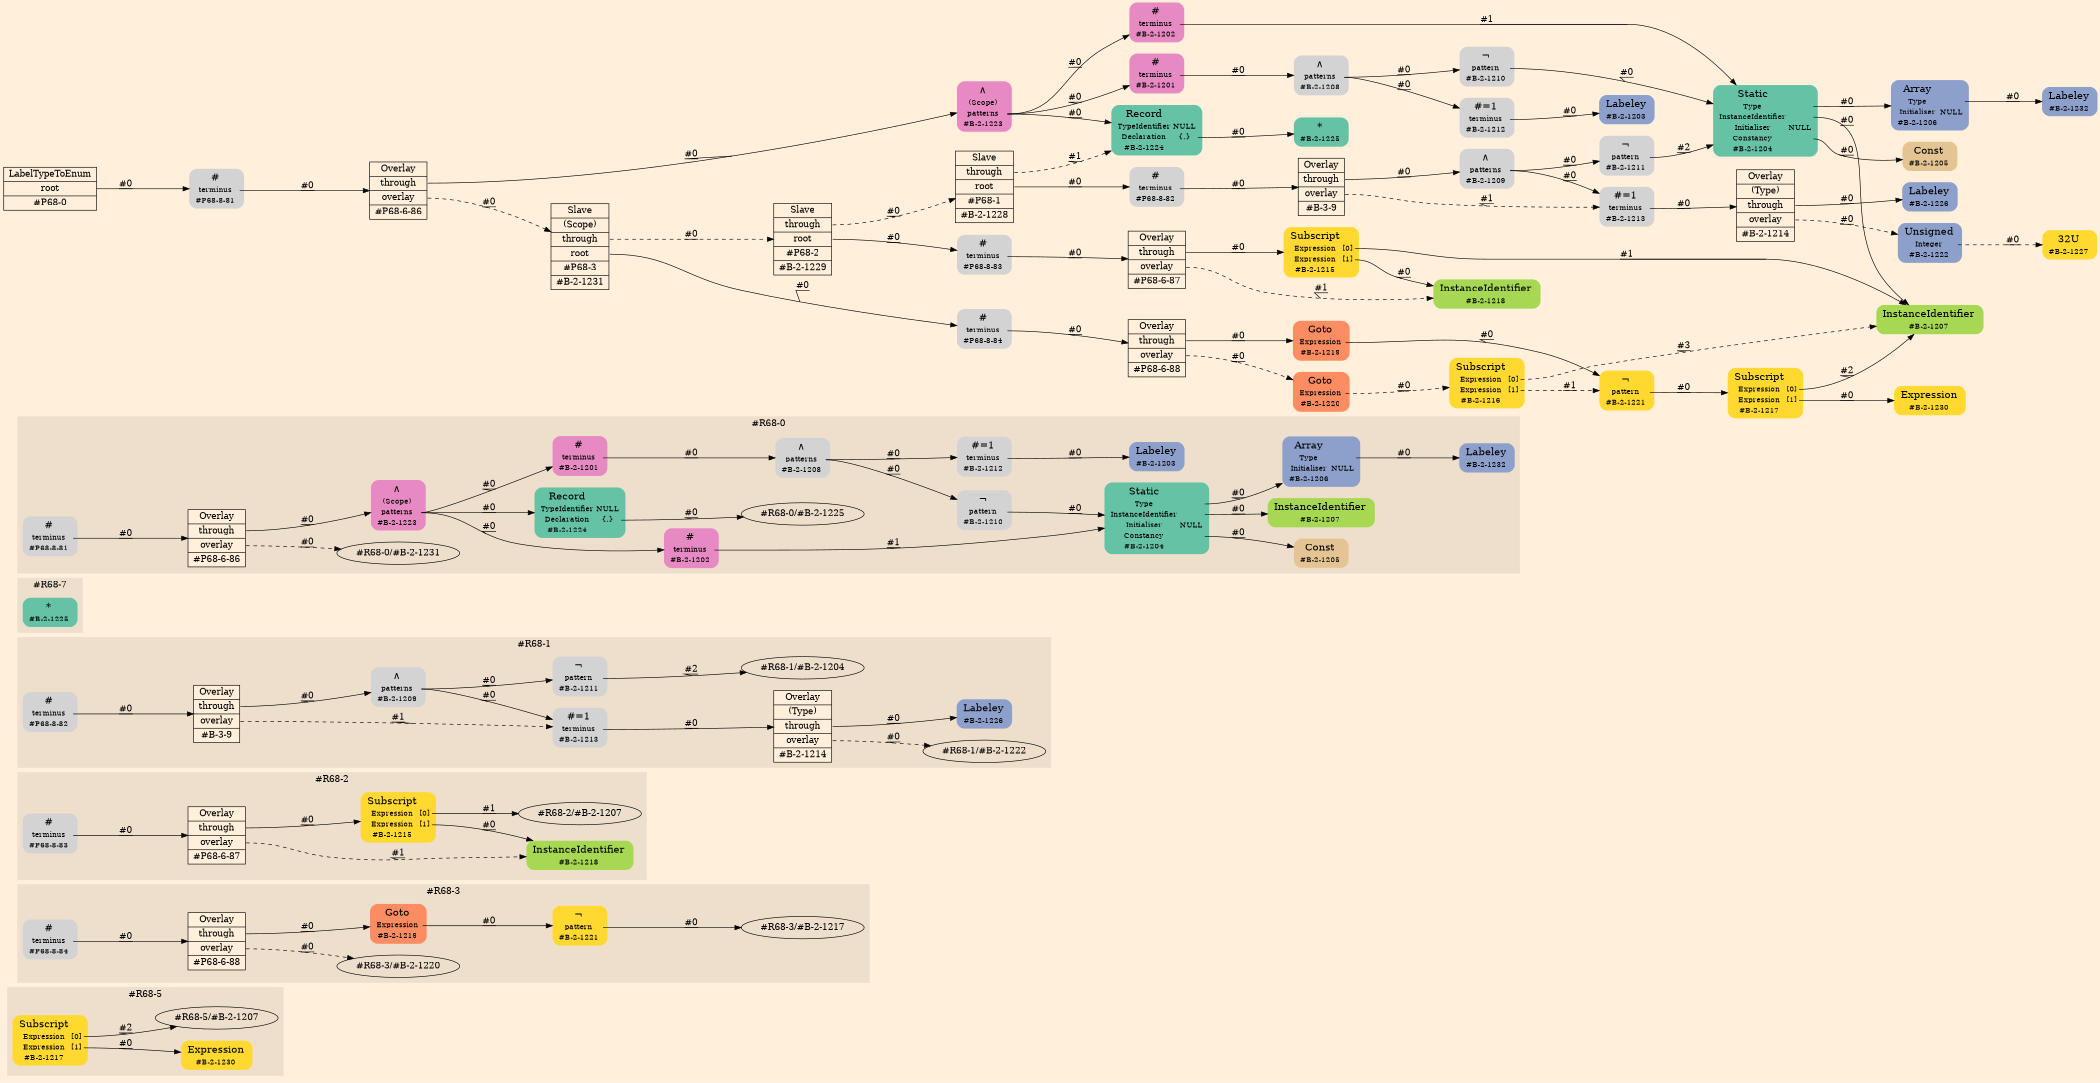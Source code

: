 digraph Inferno {
graph [
rankdir = "LR"
ranksep = 1.0
size = "14,20"
bgcolor = antiquewhite1
];
node [
];
subgraph "cluster#R68-5" {
label = "#R68-5"
style = "filled"
color = antiquewhite2
"#R68-5/#B-2-1230" [
shape = "plaintext"
fillcolor = "/set28/6"
label = <<TABLE BORDER="0" CELLBORDER="0" CELLSPACING="0">
 <TR>
  <TD><FONT POINT-SIZE="16.0">Expression</FONT></TD>
  <TD></TD>
 </TR>
 <TR>
  <TD>#B-2-1230</TD>
  <TD PORT="port0"></TD>
 </TR>
</TABLE>>
style = "rounded,filled"
fontsize = "12"
];
"#R68-5/#B-2-1217" [
shape = "plaintext"
fillcolor = "/set28/6"
label = <<TABLE BORDER="0" CELLBORDER="0" CELLSPACING="0">
 <TR>
  <TD><FONT POINT-SIZE="16.0">Subscript</FONT></TD>
  <TD></TD>
 </TR>
 <TR>
  <TD>Expression</TD>
  <TD PORT="port0">[0]</TD>
 </TR>
 <TR>
  <TD>Expression</TD>
  <TD PORT="port1">[1]</TD>
 </TR>
 <TR>
  <TD>#B-2-1217</TD>
  <TD PORT="port2"></TD>
 </TR>
</TABLE>>
style = "rounded,filled"
fontsize = "12"
];
"#R68-5/#B-2-1217":port0 -> "#R68-5/#B-2-1207" [style="solid"
label = "#2"
decorate = true
];
"#R68-5/#B-2-1217":port1 -> "#R68-5/#B-2-1230" [style="solid"
label = "#0"
decorate = true
];
}
subgraph "cluster#R68-3" {
label = "#R68-3"
style = "filled"
color = antiquewhite2
"#R68-3/#B-2-1221" [
shape = "plaintext"
fillcolor = "/set28/6"
label = <<TABLE BORDER="0" CELLBORDER="0" CELLSPACING="0">
 <TR>
  <TD><FONT POINT-SIZE="16.0">¬</FONT></TD>
  <TD></TD>
 </TR>
 <TR>
  <TD>pattern</TD>
  <TD PORT="port0"></TD>
 </TR>
 <TR>
  <TD>#B-2-1221</TD>
  <TD PORT="port1"></TD>
 </TR>
</TABLE>>
style = "rounded,filled"
fontsize = "12"
];
"#R68-3/#B-2-1219" [
shape = "plaintext"
fillcolor = "/set28/2"
label = <<TABLE BORDER="0" CELLBORDER="0" CELLSPACING="0">
 <TR>
  <TD><FONT POINT-SIZE="16.0">Goto</FONT></TD>
  <TD></TD>
 </TR>
 <TR>
  <TD>Expression</TD>
  <TD PORT="port0"></TD>
 </TR>
 <TR>
  <TD>#B-2-1219</TD>
  <TD PORT="port1"></TD>
 </TR>
</TABLE>>
style = "rounded,filled"
fontsize = "12"
];
"#R68-3/#P68-8-84" [
shape = "plaintext"
label = <<TABLE BORDER="0" CELLBORDER="0" CELLSPACING="0">
 <TR>
  <TD><FONT POINT-SIZE="16.0">#</FONT></TD>
  <TD></TD>
 </TR>
 <TR>
  <TD>terminus</TD>
  <TD PORT="port0"></TD>
 </TR>
 <TR>
  <TD>#P68-8-84</TD>
  <TD PORT="port1"></TD>
 </TR>
</TABLE>>
style = "rounded,filled"
fontsize = "12"
];
"#R68-3/#P68-6-88" [
shape = "record"
label = "<fixed> Overlay | <port0> through | <port1> overlay | <port2> #P68-6-88"
style = "filled"
fontsize = "14"
fillcolor = antiquewhite1
];
"#R68-3/#B-2-1221":port0 -> "#R68-3/#B-2-1217" [style="solid"
label = "#0"
decorate = true
];
"#R68-3/#B-2-1219":port0 -> "#R68-3/#B-2-1221" [style="solid"
label = "#0"
decorate = true
];
"#R68-3/#P68-8-84":port0 -> "#R68-3/#P68-6-88" [style="solid"
label = "#0"
decorate = true
];
"#R68-3/#P68-6-88":port0 -> "#R68-3/#B-2-1219" [style="solid"
label = "#0"
decorate = true
];
"#R68-3/#P68-6-88":port1 -> "#R68-3/#B-2-1220" [style="dashed"
label = "#0"
decorate = true
];
}
subgraph "cluster#R68-2" {
label = "#R68-2"
style = "filled"
color = antiquewhite2
"#R68-2/#B-2-1218" [
shape = "plaintext"
fillcolor = "/set28/5"
label = <<TABLE BORDER="0" CELLBORDER="0" CELLSPACING="0">
 <TR>
  <TD><FONT POINT-SIZE="16.0">InstanceIdentifier</FONT></TD>
  <TD></TD>
 </TR>
 <TR>
  <TD>#B-2-1218</TD>
  <TD PORT="port0"></TD>
 </TR>
</TABLE>>
style = "rounded,filled"
fontsize = "12"
];
"#R68-2/#P68-8-83" [
shape = "plaintext"
label = <<TABLE BORDER="0" CELLBORDER="0" CELLSPACING="0">
 <TR>
  <TD><FONT POINT-SIZE="16.0">#</FONT></TD>
  <TD></TD>
 </TR>
 <TR>
  <TD>terminus</TD>
  <TD PORT="port0"></TD>
 </TR>
 <TR>
  <TD>#P68-8-83</TD>
  <TD PORT="port1"></TD>
 </TR>
</TABLE>>
style = "rounded,filled"
fontsize = "12"
];
"#R68-2/#B-2-1215" [
shape = "plaintext"
fillcolor = "/set28/6"
label = <<TABLE BORDER="0" CELLBORDER="0" CELLSPACING="0">
 <TR>
  <TD><FONT POINT-SIZE="16.0">Subscript</FONT></TD>
  <TD></TD>
 </TR>
 <TR>
  <TD>Expression</TD>
  <TD PORT="port0">[0]</TD>
 </TR>
 <TR>
  <TD>Expression</TD>
  <TD PORT="port1">[1]</TD>
 </TR>
 <TR>
  <TD>#B-2-1215</TD>
  <TD PORT="port2"></TD>
 </TR>
</TABLE>>
style = "rounded,filled"
fontsize = "12"
];
"#R68-2/#P68-6-87" [
shape = "record"
label = "<fixed> Overlay | <port0> through | <port1> overlay | <port2> #P68-6-87"
style = "filled"
fontsize = "14"
fillcolor = antiquewhite1
];
"#R68-2/#P68-8-83":port0 -> "#R68-2/#P68-6-87" [style="solid"
label = "#0"
decorate = true
];
"#R68-2/#B-2-1215":port0 -> "#R68-2/#B-2-1207" [style="solid"
label = "#1"
decorate = true
];
"#R68-2/#B-2-1215":port1 -> "#R68-2/#B-2-1218" [style="solid"
label = "#0"
decorate = true
];
"#R68-2/#P68-6-87":port0 -> "#R68-2/#B-2-1215" [style="solid"
label = "#0"
decorate = true
];
"#R68-2/#P68-6-87":port1 -> "#R68-2/#B-2-1218" [style="dashed"
label = "#1"
decorate = true
];
}
subgraph "cluster#R68-4" {
label = "#R68-4"
style = "filled"
color = antiquewhite2
}
subgraph "cluster#R68-1" {
label = "#R68-1"
style = "filled"
color = antiquewhite2
"#R68-1/#B-2-1211" [
shape = "plaintext"
label = <<TABLE BORDER="0" CELLBORDER="0" CELLSPACING="0">
 <TR>
  <TD><FONT POINT-SIZE="16.0">¬</FONT></TD>
  <TD></TD>
 </TR>
 <TR>
  <TD>pattern</TD>
  <TD PORT="port0"></TD>
 </TR>
 <TR>
  <TD>#B-2-1211</TD>
  <TD PORT="port1"></TD>
 </TR>
</TABLE>>
style = "rounded,filled"
fontsize = "12"
];
"#R68-1/#B-3-9" [
shape = "record"
label = "<fixed> Overlay | <port0> through | <port1> overlay | <port2> #B-3-9"
style = "filled"
fontsize = "14"
fillcolor = antiquewhite1
];
"#R68-1/#B-2-1213" [
shape = "plaintext"
label = <<TABLE BORDER="0" CELLBORDER="0" CELLSPACING="0">
 <TR>
  <TD><FONT POINT-SIZE="16.0">#=1</FONT></TD>
  <TD></TD>
 </TR>
 <TR>
  <TD>terminus</TD>
  <TD PORT="port0"></TD>
 </TR>
 <TR>
  <TD>#B-2-1213</TD>
  <TD PORT="port1"></TD>
 </TR>
</TABLE>>
style = "rounded,filled"
fontsize = "12"
];
"#R68-1/#B-2-1214" [
shape = "record"
fillcolor = "/set28/3"
label = "<fixed> Overlay | <port0> (Type) | <port1> through | <port2> overlay | <port3> #B-2-1214"
style = "filled"
fontsize = "14"
fillcolor = antiquewhite1
];
"#R68-1/#B-2-1226" [
shape = "plaintext"
fillcolor = "/set28/3"
label = <<TABLE BORDER="0" CELLBORDER="0" CELLSPACING="0">
 <TR>
  <TD><FONT POINT-SIZE="16.0">Labeley</FONT></TD>
  <TD></TD>
 </TR>
 <TR>
  <TD>#B-2-1226</TD>
  <TD PORT="port0"></TD>
 </TR>
</TABLE>>
style = "rounded,filled"
fontsize = "12"
];
"#R68-1/#P68-8-82" [
shape = "plaintext"
label = <<TABLE BORDER="0" CELLBORDER="0" CELLSPACING="0">
 <TR>
  <TD><FONT POINT-SIZE="16.0">#</FONT></TD>
  <TD></TD>
 </TR>
 <TR>
  <TD>terminus</TD>
  <TD PORT="port0"></TD>
 </TR>
 <TR>
  <TD>#P68-8-82</TD>
  <TD PORT="port1"></TD>
 </TR>
</TABLE>>
style = "rounded,filled"
fontsize = "12"
];
"#R68-1/#B-2-1209" [
shape = "plaintext"
label = <<TABLE BORDER="0" CELLBORDER="0" CELLSPACING="0">
 <TR>
  <TD><FONT POINT-SIZE="16.0">∧</FONT></TD>
  <TD></TD>
 </TR>
 <TR>
  <TD>patterns</TD>
  <TD PORT="port0"></TD>
 </TR>
 <TR>
  <TD>#B-2-1209</TD>
  <TD PORT="port1"></TD>
 </TR>
</TABLE>>
style = "rounded,filled"
fontsize = "12"
];
"#R68-1/#B-2-1211":port0 -> "#R68-1/#B-2-1204" [style="solid"
label = "#2"
decorate = true
];
"#R68-1/#B-3-9":port0 -> "#R68-1/#B-2-1209" [style="solid"
label = "#0"
decorate = true
];
"#R68-1/#B-3-9":port1 -> "#R68-1/#B-2-1213" [style="dashed"
label = "#1"
decorate = true
];
"#R68-1/#B-2-1213":port0 -> "#R68-1/#B-2-1214" [style="solid"
label = "#0"
decorate = true
];
"#R68-1/#B-2-1214":port1 -> "#R68-1/#B-2-1226" [style="solid"
label = "#0"
decorate = true
];
"#R68-1/#B-2-1214":port2 -> "#R68-1/#B-2-1222" [style="dashed"
label = "#0"
decorate = true
];
"#R68-1/#P68-8-82":port0 -> "#R68-1/#B-3-9" [style="solid"
label = "#0"
decorate = true
];
"#R68-1/#B-2-1209":port0 -> "#R68-1/#B-2-1213" [style="solid"
label = "#0"
decorate = true
];
"#R68-1/#B-2-1209":port0 -> "#R68-1/#B-2-1211" [style="solid"
label = "#0"
decorate = true
];
}
subgraph "cluster#R68-6" {
label = "#R68-6"
style = "filled"
color = antiquewhite2
}
subgraph "cluster#R68-7" {
label = "#R68-7"
style = "filled"
color = antiquewhite2
"#R68-7/#B-2-1225" [
shape = "plaintext"
fillcolor = "/set28/1"
label = <<TABLE BORDER="0" CELLBORDER="0" CELLSPACING="0">
 <TR>
  <TD><FONT POINT-SIZE="16.0">*</FONT></TD>
  <TD></TD>
 </TR>
 <TR>
  <TD>#B-2-1225</TD>
  <TD PORT="port0"></TD>
 </TR>
</TABLE>>
style = "rounded,filled"
fontsize = "12"
];
}
subgraph "cluster#R68-0" {
label = "#R68-0"
style = "filled"
color = antiquewhite2
"#R68-0/#B-2-1205" [
shape = "plaintext"
fillcolor = "/set28/7"
label = <<TABLE BORDER="0" CELLBORDER="0" CELLSPACING="0">
 <TR>
  <TD><FONT POINT-SIZE="16.0">Const</FONT></TD>
  <TD></TD>
 </TR>
 <TR>
  <TD>#B-2-1205</TD>
  <TD PORT="port0"></TD>
 </TR>
</TABLE>>
style = "rounded,filled"
fontsize = "12"
];
"#R68-0/#B-2-1232" [
shape = "plaintext"
fillcolor = "/set28/3"
label = <<TABLE BORDER="0" CELLBORDER="0" CELLSPACING="0">
 <TR>
  <TD><FONT POINT-SIZE="16.0">Labeley</FONT></TD>
  <TD></TD>
 </TR>
 <TR>
  <TD>#B-2-1232</TD>
  <TD PORT="port0"></TD>
 </TR>
</TABLE>>
style = "rounded,filled"
fontsize = "12"
];
"#R68-0/#B-2-1206" [
shape = "plaintext"
fillcolor = "/set28/3"
label = <<TABLE BORDER="0" CELLBORDER="0" CELLSPACING="0">
 <TR>
  <TD><FONT POINT-SIZE="16.0">Array</FONT></TD>
  <TD></TD>
 </TR>
 <TR>
  <TD>Type</TD>
  <TD PORT="port0"></TD>
 </TR>
 <TR>
  <TD>Initialiser</TD>
  <TD PORT="port1">NULL</TD>
 </TR>
 <TR>
  <TD>#B-2-1206</TD>
  <TD PORT="port2"></TD>
 </TR>
</TABLE>>
style = "rounded,filled"
fontsize = "12"
];
"#R68-0/#B-2-1207" [
shape = "plaintext"
fillcolor = "/set28/5"
label = <<TABLE BORDER="0" CELLBORDER="0" CELLSPACING="0">
 <TR>
  <TD><FONT POINT-SIZE="16.0">InstanceIdentifier</FONT></TD>
  <TD></TD>
 </TR>
 <TR>
  <TD>#B-2-1207</TD>
  <TD PORT="port0"></TD>
 </TR>
</TABLE>>
style = "rounded,filled"
fontsize = "12"
];
"#R68-0/#B-2-1210" [
shape = "plaintext"
label = <<TABLE BORDER="0" CELLBORDER="0" CELLSPACING="0">
 <TR>
  <TD><FONT POINT-SIZE="16.0">¬</FONT></TD>
  <TD></TD>
 </TR>
 <TR>
  <TD>pattern</TD>
  <TD PORT="port0"></TD>
 </TR>
 <TR>
  <TD>#B-2-1210</TD>
  <TD PORT="port1"></TD>
 </TR>
</TABLE>>
style = "rounded,filled"
fontsize = "12"
];
"#R68-0/#B-2-1212" [
shape = "plaintext"
label = <<TABLE BORDER="0" CELLBORDER="0" CELLSPACING="0">
 <TR>
  <TD><FONT POINT-SIZE="16.0">#=1</FONT></TD>
  <TD></TD>
 </TR>
 <TR>
  <TD>terminus</TD>
  <TD PORT="port0"></TD>
 </TR>
 <TR>
  <TD>#B-2-1212</TD>
  <TD PORT="port1"></TD>
 </TR>
</TABLE>>
style = "rounded,filled"
fontsize = "12"
];
"#R68-0/#B-2-1202" [
shape = "plaintext"
fillcolor = "/set28/4"
label = <<TABLE BORDER="0" CELLBORDER="0" CELLSPACING="0">
 <TR>
  <TD><FONT POINT-SIZE="16.0">#</FONT></TD>
  <TD></TD>
 </TR>
 <TR>
  <TD>terminus</TD>
  <TD PORT="port0"></TD>
 </TR>
 <TR>
  <TD>#B-2-1202</TD>
  <TD PORT="port1"></TD>
 </TR>
</TABLE>>
style = "rounded,filled"
fontsize = "12"
];
"#R68-0/#P68-6-86" [
shape = "record"
label = "<fixed> Overlay | <port0> through | <port1> overlay | <port2> #P68-6-86"
style = "filled"
fontsize = "14"
fillcolor = antiquewhite1
];
"#R68-0/#B-2-1208" [
shape = "plaintext"
label = <<TABLE BORDER="0" CELLBORDER="0" CELLSPACING="0">
 <TR>
  <TD><FONT POINT-SIZE="16.0">∧</FONT></TD>
  <TD></TD>
 </TR>
 <TR>
  <TD>patterns</TD>
  <TD PORT="port0"></TD>
 </TR>
 <TR>
  <TD>#B-2-1208</TD>
  <TD PORT="port1"></TD>
 </TR>
</TABLE>>
style = "rounded,filled"
fontsize = "12"
];
"#R68-0/#B-2-1204" [
shape = "plaintext"
fillcolor = "/set28/1"
label = <<TABLE BORDER="0" CELLBORDER="0" CELLSPACING="0">
 <TR>
  <TD><FONT POINT-SIZE="16.0">Static</FONT></TD>
  <TD></TD>
 </TR>
 <TR>
  <TD>Type</TD>
  <TD PORT="port0"></TD>
 </TR>
 <TR>
  <TD>InstanceIdentifier</TD>
  <TD PORT="port1"></TD>
 </TR>
 <TR>
  <TD>Initialiser</TD>
  <TD PORT="port2">NULL</TD>
 </TR>
 <TR>
  <TD>Constancy</TD>
  <TD PORT="port3"></TD>
 </TR>
 <TR>
  <TD>#B-2-1204</TD>
  <TD PORT="port4"></TD>
 </TR>
</TABLE>>
style = "rounded,filled"
fontsize = "12"
];
"#R68-0/#P68-8-81" [
shape = "plaintext"
label = <<TABLE BORDER="0" CELLBORDER="0" CELLSPACING="0">
 <TR>
  <TD><FONT POINT-SIZE="16.0">#</FONT></TD>
  <TD></TD>
 </TR>
 <TR>
  <TD>terminus</TD>
  <TD PORT="port0"></TD>
 </TR>
 <TR>
  <TD>#P68-8-81</TD>
  <TD PORT="port1"></TD>
 </TR>
</TABLE>>
style = "rounded,filled"
fontsize = "12"
];
"#R68-0/#B-2-1224" [
shape = "plaintext"
fillcolor = "/set28/1"
label = <<TABLE BORDER="0" CELLBORDER="0" CELLSPACING="0">
 <TR>
  <TD><FONT POINT-SIZE="16.0">Record</FONT></TD>
  <TD></TD>
 </TR>
 <TR>
  <TD>TypeIdentifier</TD>
  <TD PORT="port0">NULL</TD>
 </TR>
 <TR>
  <TD>Declaration</TD>
  <TD PORT="port1">{.}</TD>
 </TR>
 <TR>
  <TD>#B-2-1224</TD>
  <TD PORT="port2"></TD>
 </TR>
</TABLE>>
style = "rounded,filled"
fontsize = "12"
];
"#R68-0/#B-2-1223" [
shape = "plaintext"
fillcolor = "/set28/4"
label = <<TABLE BORDER="0" CELLBORDER="0" CELLSPACING="0">
 <TR>
  <TD><FONT POINT-SIZE="16.0">∧</FONT></TD>
  <TD></TD>
 </TR>
 <TR>
  <TD>(Scope)</TD>
  <TD PORT="port0"></TD>
 </TR>
 <TR>
  <TD>patterns</TD>
  <TD PORT="port1"></TD>
 </TR>
 <TR>
  <TD>#B-2-1223</TD>
  <TD PORT="port2"></TD>
 </TR>
</TABLE>>
style = "rounded,filled"
fontsize = "12"
];
"#R68-0/#B-2-1203" [
shape = "plaintext"
fillcolor = "/set28/3"
label = <<TABLE BORDER="0" CELLBORDER="0" CELLSPACING="0">
 <TR>
  <TD><FONT POINT-SIZE="16.0">Labeley</FONT></TD>
  <TD></TD>
 </TR>
 <TR>
  <TD>#B-2-1203</TD>
  <TD PORT="port0"></TD>
 </TR>
</TABLE>>
style = "rounded,filled"
fontsize = "12"
];
"#R68-0/#B-2-1201" [
shape = "plaintext"
fillcolor = "/set28/4"
label = <<TABLE BORDER="0" CELLBORDER="0" CELLSPACING="0">
 <TR>
  <TD><FONT POINT-SIZE="16.0">#</FONT></TD>
  <TD></TD>
 </TR>
 <TR>
  <TD>terminus</TD>
  <TD PORT="port0"></TD>
 </TR>
 <TR>
  <TD>#B-2-1201</TD>
  <TD PORT="port1"></TD>
 </TR>
</TABLE>>
style = "rounded,filled"
fontsize = "12"
];
"#R68-0/#B-2-1206":port0 -> "#R68-0/#B-2-1232" [style="solid"
label = "#0"
decorate = true
];
"#R68-0/#B-2-1210":port0 -> "#R68-0/#B-2-1204" [style="solid"
label = "#0"
decorate = true
];
"#R68-0/#B-2-1212":port0 -> "#R68-0/#B-2-1203" [style="solid"
label = "#0"
decorate = true
];
"#R68-0/#B-2-1202":port0 -> "#R68-0/#B-2-1204" [style="solid"
label = "#1"
decorate = true
];
"#R68-0/#P68-6-86":port0 -> "#R68-0/#B-2-1223" [style="solid"
label = "#0"
decorate = true
];
"#R68-0/#P68-6-86":port1 -> "#R68-0/#B-2-1231" [style="dashed"
label = "#0"
decorate = true
];
"#R68-0/#B-2-1208":port0 -> "#R68-0/#B-2-1212" [style="solid"
label = "#0"
decorate = true
];
"#R68-0/#B-2-1208":port0 -> "#R68-0/#B-2-1210" [style="solid"
label = "#0"
decorate = true
];
"#R68-0/#B-2-1204":port0 -> "#R68-0/#B-2-1206" [style="solid"
label = "#0"
decorate = true
];
"#R68-0/#B-2-1204":port1 -> "#R68-0/#B-2-1207" [style="solid"
label = "#0"
decorate = true
];
"#R68-0/#B-2-1204":port3 -> "#R68-0/#B-2-1205" [style="solid"
label = "#0"
decorate = true
];
"#R68-0/#P68-8-81":port0 -> "#R68-0/#P68-6-86" [style="solid"
label = "#0"
decorate = true
];
"#R68-0/#B-2-1224":port1 -> "#R68-0/#B-2-1225" [style="solid"
label = "#0"
decorate = true
];
"#R68-0/#B-2-1223":port1 -> "#R68-0/#B-2-1224" [style="solid"
label = "#0"
decorate = true
];
"#R68-0/#B-2-1223":port1 -> "#R68-0/#B-2-1201" [style="solid"
label = "#0"
decorate = true
];
"#R68-0/#B-2-1223":port1 -> "#R68-0/#B-2-1202" [style="solid"
label = "#0"
decorate = true
];
"#R68-0/#B-2-1201":port0 -> "#R68-0/#B-2-1208" [style="solid"
label = "#0"
decorate = true
];
}
"/CR#P68-0" [
shape = "record"
fillcolor = "transparent"
label = "<fixed> LabelTypeToEnum | <port0> root | <port1> #P68-0"
style = "filled"
fontsize = "14"
fillcolor = antiquewhite1
];
"/#P68-8-81" [
shape = "plaintext"
label = <<TABLE BORDER="0" CELLBORDER="0" CELLSPACING="0">
 <TR>
  <TD><FONT POINT-SIZE="16.0">#</FONT></TD>
  <TD></TD>
 </TR>
 <TR>
  <TD>terminus</TD>
  <TD PORT="port0"></TD>
 </TR>
 <TR>
  <TD>#P68-8-81</TD>
  <TD PORT="port1"></TD>
 </TR>
</TABLE>>
style = "rounded,filled"
fontsize = "12"
];
"/#P68-6-86" [
shape = "record"
label = "<fixed> Overlay | <port0> through | <port1> overlay | <port2> #P68-6-86"
style = "filled"
fontsize = "14"
fillcolor = antiquewhite1
];
"/#B-2-1223" [
shape = "plaintext"
fillcolor = "/set28/4"
label = <<TABLE BORDER="0" CELLBORDER="0" CELLSPACING="0">
 <TR>
  <TD><FONT POINT-SIZE="16.0">∧</FONT></TD>
  <TD></TD>
 </TR>
 <TR>
  <TD>(Scope)</TD>
  <TD PORT="port0"></TD>
 </TR>
 <TR>
  <TD>patterns</TD>
  <TD PORT="port1"></TD>
 </TR>
 <TR>
  <TD>#B-2-1223</TD>
  <TD PORT="port2"></TD>
 </TR>
</TABLE>>
style = "rounded,filled"
fontsize = "12"
];
"/#B-2-1224" [
shape = "plaintext"
fillcolor = "/set28/1"
label = <<TABLE BORDER="0" CELLBORDER="0" CELLSPACING="0">
 <TR>
  <TD><FONT POINT-SIZE="16.0">Record</FONT></TD>
  <TD></TD>
 </TR>
 <TR>
  <TD>TypeIdentifier</TD>
  <TD PORT="port0">NULL</TD>
 </TR>
 <TR>
  <TD>Declaration</TD>
  <TD PORT="port1">{.}</TD>
 </TR>
 <TR>
  <TD>#B-2-1224</TD>
  <TD PORT="port2"></TD>
 </TR>
</TABLE>>
style = "rounded,filled"
fontsize = "12"
];
"/#B-2-1225" [
shape = "plaintext"
fillcolor = "/set28/1"
label = <<TABLE BORDER="0" CELLBORDER="0" CELLSPACING="0">
 <TR>
  <TD><FONT POINT-SIZE="16.0">*</FONT></TD>
  <TD></TD>
 </TR>
 <TR>
  <TD>#B-2-1225</TD>
  <TD PORT="port0"></TD>
 </TR>
</TABLE>>
style = "rounded,filled"
fontsize = "12"
];
"/#B-2-1201" [
shape = "plaintext"
fillcolor = "/set28/4"
label = <<TABLE BORDER="0" CELLBORDER="0" CELLSPACING="0">
 <TR>
  <TD><FONT POINT-SIZE="16.0">#</FONT></TD>
  <TD></TD>
 </TR>
 <TR>
  <TD>terminus</TD>
  <TD PORT="port0"></TD>
 </TR>
 <TR>
  <TD>#B-2-1201</TD>
  <TD PORT="port1"></TD>
 </TR>
</TABLE>>
style = "rounded,filled"
fontsize = "12"
];
"/#B-2-1208" [
shape = "plaintext"
label = <<TABLE BORDER="0" CELLBORDER="0" CELLSPACING="0">
 <TR>
  <TD><FONT POINT-SIZE="16.0">∧</FONT></TD>
  <TD></TD>
 </TR>
 <TR>
  <TD>patterns</TD>
  <TD PORT="port0"></TD>
 </TR>
 <TR>
  <TD>#B-2-1208</TD>
  <TD PORT="port1"></TD>
 </TR>
</TABLE>>
style = "rounded,filled"
fontsize = "12"
];
"/#B-2-1212" [
shape = "plaintext"
label = <<TABLE BORDER="0" CELLBORDER="0" CELLSPACING="0">
 <TR>
  <TD><FONT POINT-SIZE="16.0">#=1</FONT></TD>
  <TD></TD>
 </TR>
 <TR>
  <TD>terminus</TD>
  <TD PORT="port0"></TD>
 </TR>
 <TR>
  <TD>#B-2-1212</TD>
  <TD PORT="port1"></TD>
 </TR>
</TABLE>>
style = "rounded,filled"
fontsize = "12"
];
"/#B-2-1203" [
shape = "plaintext"
fillcolor = "/set28/3"
label = <<TABLE BORDER="0" CELLBORDER="0" CELLSPACING="0">
 <TR>
  <TD><FONT POINT-SIZE="16.0">Labeley</FONT></TD>
  <TD></TD>
 </TR>
 <TR>
  <TD>#B-2-1203</TD>
  <TD PORT="port0"></TD>
 </TR>
</TABLE>>
style = "rounded,filled"
fontsize = "12"
];
"/#B-2-1210" [
shape = "plaintext"
label = <<TABLE BORDER="0" CELLBORDER="0" CELLSPACING="0">
 <TR>
  <TD><FONT POINT-SIZE="16.0">¬</FONT></TD>
  <TD></TD>
 </TR>
 <TR>
  <TD>pattern</TD>
  <TD PORT="port0"></TD>
 </TR>
 <TR>
  <TD>#B-2-1210</TD>
  <TD PORT="port1"></TD>
 </TR>
</TABLE>>
style = "rounded,filled"
fontsize = "12"
];
"/#B-2-1204" [
shape = "plaintext"
fillcolor = "/set28/1"
label = <<TABLE BORDER="0" CELLBORDER="0" CELLSPACING="0">
 <TR>
  <TD><FONT POINT-SIZE="16.0">Static</FONT></TD>
  <TD></TD>
 </TR>
 <TR>
  <TD>Type</TD>
  <TD PORT="port0"></TD>
 </TR>
 <TR>
  <TD>InstanceIdentifier</TD>
  <TD PORT="port1"></TD>
 </TR>
 <TR>
  <TD>Initialiser</TD>
  <TD PORT="port2">NULL</TD>
 </TR>
 <TR>
  <TD>Constancy</TD>
  <TD PORT="port3"></TD>
 </TR>
 <TR>
  <TD>#B-2-1204</TD>
  <TD PORT="port4"></TD>
 </TR>
</TABLE>>
style = "rounded,filled"
fontsize = "12"
];
"/#B-2-1206" [
shape = "plaintext"
fillcolor = "/set28/3"
label = <<TABLE BORDER="0" CELLBORDER="0" CELLSPACING="0">
 <TR>
  <TD><FONT POINT-SIZE="16.0">Array</FONT></TD>
  <TD></TD>
 </TR>
 <TR>
  <TD>Type</TD>
  <TD PORT="port0"></TD>
 </TR>
 <TR>
  <TD>Initialiser</TD>
  <TD PORT="port1">NULL</TD>
 </TR>
 <TR>
  <TD>#B-2-1206</TD>
  <TD PORT="port2"></TD>
 </TR>
</TABLE>>
style = "rounded,filled"
fontsize = "12"
];
"/#B-2-1232" [
shape = "plaintext"
fillcolor = "/set28/3"
label = <<TABLE BORDER="0" CELLBORDER="0" CELLSPACING="0">
 <TR>
  <TD><FONT POINT-SIZE="16.0">Labeley</FONT></TD>
  <TD></TD>
 </TR>
 <TR>
  <TD>#B-2-1232</TD>
  <TD PORT="port0"></TD>
 </TR>
</TABLE>>
style = "rounded,filled"
fontsize = "12"
];
"/#B-2-1207" [
shape = "plaintext"
fillcolor = "/set28/5"
label = <<TABLE BORDER="0" CELLBORDER="0" CELLSPACING="0">
 <TR>
  <TD><FONT POINT-SIZE="16.0">InstanceIdentifier</FONT></TD>
  <TD></TD>
 </TR>
 <TR>
  <TD>#B-2-1207</TD>
  <TD PORT="port0"></TD>
 </TR>
</TABLE>>
style = "rounded,filled"
fontsize = "12"
];
"/#B-2-1205" [
shape = "plaintext"
fillcolor = "/set28/7"
label = <<TABLE BORDER="0" CELLBORDER="0" CELLSPACING="0">
 <TR>
  <TD><FONT POINT-SIZE="16.0">Const</FONT></TD>
  <TD></TD>
 </TR>
 <TR>
  <TD>#B-2-1205</TD>
  <TD PORT="port0"></TD>
 </TR>
</TABLE>>
style = "rounded,filled"
fontsize = "12"
];
"/#B-2-1202" [
shape = "plaintext"
fillcolor = "/set28/4"
label = <<TABLE BORDER="0" CELLBORDER="0" CELLSPACING="0">
 <TR>
  <TD><FONT POINT-SIZE="16.0">#</FONT></TD>
  <TD></TD>
 </TR>
 <TR>
  <TD>terminus</TD>
  <TD PORT="port0"></TD>
 </TR>
 <TR>
  <TD>#B-2-1202</TD>
  <TD PORT="port1"></TD>
 </TR>
</TABLE>>
style = "rounded,filled"
fontsize = "12"
];
"/#B-2-1231" [
shape = "record"
fillcolor = "/set28/4"
label = "<fixed> Slave | <port0> (Scope) | <port1> through | <port2> root | <port3> #P68-3 | <port4> #B-2-1231"
style = "filled"
fontsize = "14"
fillcolor = antiquewhite1
];
"/#B-2-1229" [
shape = "record"
fillcolor = "/set28/4"
label = "<fixed> Slave | <port0> through | <port1> root | <port2> #P68-2 | <port3> #B-2-1229"
style = "filled"
fontsize = "14"
fillcolor = antiquewhite1
];
"/#B-2-1228" [
shape = "record"
fillcolor = "/set28/4"
label = "<fixed> Slave | <port0> through | <port1> root | <port2> #P68-1 | <port3> #B-2-1228"
style = "filled"
fontsize = "14"
fillcolor = antiquewhite1
];
"/#P68-8-82" [
shape = "plaintext"
label = <<TABLE BORDER="0" CELLBORDER="0" CELLSPACING="0">
 <TR>
  <TD><FONT POINT-SIZE="16.0">#</FONT></TD>
  <TD></TD>
 </TR>
 <TR>
  <TD>terminus</TD>
  <TD PORT="port0"></TD>
 </TR>
 <TR>
  <TD>#P68-8-82</TD>
  <TD PORT="port1"></TD>
 </TR>
</TABLE>>
style = "rounded,filled"
fontsize = "12"
];
"/#B-3-9" [
shape = "record"
label = "<fixed> Overlay | <port0> through | <port1> overlay | <port2> #B-3-9"
style = "filled"
fontsize = "14"
fillcolor = antiquewhite1
];
"/#B-2-1209" [
shape = "plaintext"
label = <<TABLE BORDER="0" CELLBORDER="0" CELLSPACING="0">
 <TR>
  <TD><FONT POINT-SIZE="16.0">∧</FONT></TD>
  <TD></TD>
 </TR>
 <TR>
  <TD>patterns</TD>
  <TD PORT="port0"></TD>
 </TR>
 <TR>
  <TD>#B-2-1209</TD>
  <TD PORT="port1"></TD>
 </TR>
</TABLE>>
style = "rounded,filled"
fontsize = "12"
];
"/#B-2-1213" [
shape = "plaintext"
label = <<TABLE BORDER="0" CELLBORDER="0" CELLSPACING="0">
 <TR>
  <TD><FONT POINT-SIZE="16.0">#=1</FONT></TD>
  <TD></TD>
 </TR>
 <TR>
  <TD>terminus</TD>
  <TD PORT="port0"></TD>
 </TR>
 <TR>
  <TD>#B-2-1213</TD>
  <TD PORT="port1"></TD>
 </TR>
</TABLE>>
style = "rounded,filled"
fontsize = "12"
];
"/#B-2-1214" [
shape = "record"
fillcolor = "/set28/3"
label = "<fixed> Overlay | <port0> (Type) | <port1> through | <port2> overlay | <port3> #B-2-1214"
style = "filled"
fontsize = "14"
fillcolor = antiquewhite1
];
"/#B-2-1226" [
shape = "plaintext"
fillcolor = "/set28/3"
label = <<TABLE BORDER="0" CELLBORDER="0" CELLSPACING="0">
 <TR>
  <TD><FONT POINT-SIZE="16.0">Labeley</FONT></TD>
  <TD></TD>
 </TR>
 <TR>
  <TD>#B-2-1226</TD>
  <TD PORT="port0"></TD>
 </TR>
</TABLE>>
style = "rounded,filled"
fontsize = "12"
];
"/#B-2-1222" [
shape = "plaintext"
fillcolor = "/set28/3"
label = <<TABLE BORDER="0" CELLBORDER="0" CELLSPACING="0">
 <TR>
  <TD><FONT POINT-SIZE="16.0">Unsigned</FONT></TD>
  <TD></TD>
 </TR>
 <TR>
  <TD>Integer</TD>
  <TD PORT="port0"></TD>
 </TR>
 <TR>
  <TD>#B-2-1222</TD>
  <TD PORT="port1"></TD>
 </TR>
</TABLE>>
style = "rounded,filled"
fontsize = "12"
];
"/#B-2-1227" [
shape = "plaintext"
fillcolor = "/set28/6"
label = <<TABLE BORDER="0" CELLBORDER="0" CELLSPACING="0">
 <TR>
  <TD><FONT POINT-SIZE="16.0">32U</FONT></TD>
  <TD></TD>
 </TR>
 <TR>
  <TD>#B-2-1227</TD>
  <TD PORT="port0"></TD>
 </TR>
</TABLE>>
style = "rounded,filled"
fontsize = "12"
];
"/#B-2-1211" [
shape = "plaintext"
label = <<TABLE BORDER="0" CELLBORDER="0" CELLSPACING="0">
 <TR>
  <TD><FONT POINT-SIZE="16.0">¬</FONT></TD>
  <TD></TD>
 </TR>
 <TR>
  <TD>pattern</TD>
  <TD PORT="port0"></TD>
 </TR>
 <TR>
  <TD>#B-2-1211</TD>
  <TD PORT="port1"></TD>
 </TR>
</TABLE>>
style = "rounded,filled"
fontsize = "12"
];
"/#P68-8-83" [
shape = "plaintext"
label = <<TABLE BORDER="0" CELLBORDER="0" CELLSPACING="0">
 <TR>
  <TD><FONT POINT-SIZE="16.0">#</FONT></TD>
  <TD></TD>
 </TR>
 <TR>
  <TD>terminus</TD>
  <TD PORT="port0"></TD>
 </TR>
 <TR>
  <TD>#P68-8-83</TD>
  <TD PORT="port1"></TD>
 </TR>
</TABLE>>
style = "rounded,filled"
fontsize = "12"
];
"/#P68-6-87" [
shape = "record"
label = "<fixed> Overlay | <port0> through | <port1> overlay | <port2> #P68-6-87"
style = "filled"
fontsize = "14"
fillcolor = antiquewhite1
];
"/#B-2-1215" [
shape = "plaintext"
fillcolor = "/set28/6"
label = <<TABLE BORDER="0" CELLBORDER="0" CELLSPACING="0">
 <TR>
  <TD><FONT POINT-SIZE="16.0">Subscript</FONT></TD>
  <TD></TD>
 </TR>
 <TR>
  <TD>Expression</TD>
  <TD PORT="port0">[0]</TD>
 </TR>
 <TR>
  <TD>Expression</TD>
  <TD PORT="port1">[1]</TD>
 </TR>
 <TR>
  <TD>#B-2-1215</TD>
  <TD PORT="port2"></TD>
 </TR>
</TABLE>>
style = "rounded,filled"
fontsize = "12"
];
"/#B-2-1218" [
shape = "plaintext"
fillcolor = "/set28/5"
label = <<TABLE BORDER="0" CELLBORDER="0" CELLSPACING="0">
 <TR>
  <TD><FONT POINT-SIZE="16.0">InstanceIdentifier</FONT></TD>
  <TD></TD>
 </TR>
 <TR>
  <TD>#B-2-1218</TD>
  <TD PORT="port0"></TD>
 </TR>
</TABLE>>
style = "rounded,filled"
fontsize = "12"
];
"/#P68-8-84" [
shape = "plaintext"
label = <<TABLE BORDER="0" CELLBORDER="0" CELLSPACING="0">
 <TR>
  <TD><FONT POINT-SIZE="16.0">#</FONT></TD>
  <TD></TD>
 </TR>
 <TR>
  <TD>terminus</TD>
  <TD PORT="port0"></TD>
 </TR>
 <TR>
  <TD>#P68-8-84</TD>
  <TD PORT="port1"></TD>
 </TR>
</TABLE>>
style = "rounded,filled"
fontsize = "12"
];
"/#P68-6-88" [
shape = "record"
label = "<fixed> Overlay | <port0> through | <port1> overlay | <port2> #P68-6-88"
style = "filled"
fontsize = "14"
fillcolor = antiquewhite1
];
"/#B-2-1219" [
shape = "plaintext"
fillcolor = "/set28/2"
label = <<TABLE BORDER="0" CELLBORDER="0" CELLSPACING="0">
 <TR>
  <TD><FONT POINT-SIZE="16.0">Goto</FONT></TD>
  <TD></TD>
 </TR>
 <TR>
  <TD>Expression</TD>
  <TD PORT="port0"></TD>
 </TR>
 <TR>
  <TD>#B-2-1219</TD>
  <TD PORT="port1"></TD>
 </TR>
</TABLE>>
style = "rounded,filled"
fontsize = "12"
];
"/#B-2-1221" [
shape = "plaintext"
fillcolor = "/set28/6"
label = <<TABLE BORDER="0" CELLBORDER="0" CELLSPACING="0">
 <TR>
  <TD><FONT POINT-SIZE="16.0">¬</FONT></TD>
  <TD></TD>
 </TR>
 <TR>
  <TD>pattern</TD>
  <TD PORT="port0"></TD>
 </TR>
 <TR>
  <TD>#B-2-1221</TD>
  <TD PORT="port1"></TD>
 </TR>
</TABLE>>
style = "rounded,filled"
fontsize = "12"
];
"/#B-2-1217" [
shape = "plaintext"
fillcolor = "/set28/6"
label = <<TABLE BORDER="0" CELLBORDER="0" CELLSPACING="0">
 <TR>
  <TD><FONT POINT-SIZE="16.0">Subscript</FONT></TD>
  <TD></TD>
 </TR>
 <TR>
  <TD>Expression</TD>
  <TD PORT="port0">[0]</TD>
 </TR>
 <TR>
  <TD>Expression</TD>
  <TD PORT="port1">[1]</TD>
 </TR>
 <TR>
  <TD>#B-2-1217</TD>
  <TD PORT="port2"></TD>
 </TR>
</TABLE>>
style = "rounded,filled"
fontsize = "12"
];
"/#B-2-1230" [
shape = "plaintext"
fillcolor = "/set28/6"
label = <<TABLE BORDER="0" CELLBORDER="0" CELLSPACING="0">
 <TR>
  <TD><FONT POINT-SIZE="16.0">Expression</FONT></TD>
  <TD></TD>
 </TR>
 <TR>
  <TD>#B-2-1230</TD>
  <TD PORT="port0"></TD>
 </TR>
</TABLE>>
style = "rounded,filled"
fontsize = "12"
];
"/#B-2-1220" [
shape = "plaintext"
fillcolor = "/set28/2"
label = <<TABLE BORDER="0" CELLBORDER="0" CELLSPACING="0">
 <TR>
  <TD><FONT POINT-SIZE="16.0">Goto</FONT></TD>
  <TD></TD>
 </TR>
 <TR>
  <TD>Expression</TD>
  <TD PORT="port0"></TD>
 </TR>
 <TR>
  <TD>#B-2-1220</TD>
  <TD PORT="port1"></TD>
 </TR>
</TABLE>>
style = "rounded,filled"
fontsize = "12"
];
"/#B-2-1216" [
shape = "plaintext"
fillcolor = "/set28/6"
label = <<TABLE BORDER="0" CELLBORDER="0" CELLSPACING="0">
 <TR>
  <TD><FONT POINT-SIZE="16.0">Subscript</FONT></TD>
  <TD></TD>
 </TR>
 <TR>
  <TD>Expression</TD>
  <TD PORT="port0">[0]</TD>
 </TR>
 <TR>
  <TD>Expression</TD>
  <TD PORT="port1">[1]</TD>
 </TR>
 <TR>
  <TD>#B-2-1216</TD>
  <TD PORT="port2"></TD>
 </TR>
</TABLE>>
style = "rounded,filled"
fontsize = "12"
];
"/CR#P68-0":port0 -> "/#P68-8-81" [style="solid"
label = "#0"
decorate = true
];
"/#P68-8-81":port0 -> "/#P68-6-86" [style="solid"
label = "#0"
decorate = true
];
"/#P68-6-86":port0 -> "/#B-2-1223" [style="solid"
label = "#0"
decorate = true
];
"/#P68-6-86":port1 -> "/#B-2-1231" [style="dashed"
label = "#0"
decorate = true
];
"/#B-2-1223":port1 -> "/#B-2-1224" [style="solid"
label = "#0"
decorate = true
];
"/#B-2-1223":port1 -> "/#B-2-1201" [style="solid"
label = "#0"
decorate = true
];
"/#B-2-1223":port1 -> "/#B-2-1202" [style="solid"
label = "#0"
decorate = true
];
"/#B-2-1224":port1 -> "/#B-2-1225" [style="solid"
label = "#0"
decorate = true
];
"/#B-2-1201":port0 -> "/#B-2-1208" [style="solid"
label = "#0"
decorate = true
];
"/#B-2-1208":port0 -> "/#B-2-1212" [style="solid"
label = "#0"
decorate = true
];
"/#B-2-1208":port0 -> "/#B-2-1210" [style="solid"
label = "#0"
decorate = true
];
"/#B-2-1212":port0 -> "/#B-2-1203" [style="solid"
label = "#0"
decorate = true
];
"/#B-2-1210":port0 -> "/#B-2-1204" [style="solid"
label = "#0"
decorate = true
];
"/#B-2-1204":port0 -> "/#B-2-1206" [style="solid"
label = "#0"
decorate = true
];
"/#B-2-1204":port1 -> "/#B-2-1207" [style="solid"
label = "#0"
decorate = true
];
"/#B-2-1204":port3 -> "/#B-2-1205" [style="solid"
label = "#0"
decorate = true
];
"/#B-2-1206":port0 -> "/#B-2-1232" [style="solid"
label = "#0"
decorate = true
];
"/#B-2-1202":port0 -> "/#B-2-1204" [style="solid"
label = "#1"
decorate = true
];
"/#B-2-1231":port1 -> "/#B-2-1229" [style="dashed"
label = "#0"
decorate = true
];
"/#B-2-1231":port2 -> "/#P68-8-84" [style="solid"
label = "#0"
decorate = true
];
"/#B-2-1229":port0 -> "/#B-2-1228" [style="dashed"
label = "#0"
decorate = true
];
"/#B-2-1229":port1 -> "/#P68-8-83" [style="solid"
label = "#0"
decorate = true
];
"/#B-2-1228":port0 -> "/#B-2-1224" [style="dashed"
label = "#1"
decorate = true
];
"/#B-2-1228":port1 -> "/#P68-8-82" [style="solid"
label = "#0"
decorate = true
];
"/#P68-8-82":port0 -> "/#B-3-9" [style="solid"
label = "#0"
decorate = true
];
"/#B-3-9":port0 -> "/#B-2-1209" [style="solid"
label = "#0"
decorate = true
];
"/#B-3-9":port1 -> "/#B-2-1213" [style="dashed"
label = "#1"
decorate = true
];
"/#B-2-1209":port0 -> "/#B-2-1213" [style="solid"
label = "#0"
decorate = true
];
"/#B-2-1209":port0 -> "/#B-2-1211" [style="solid"
label = "#0"
decorate = true
];
"/#B-2-1213":port0 -> "/#B-2-1214" [style="solid"
label = "#0"
decorate = true
];
"/#B-2-1214":port1 -> "/#B-2-1226" [style="solid"
label = "#0"
decorate = true
];
"/#B-2-1214":port2 -> "/#B-2-1222" [style="dashed"
label = "#0"
decorate = true
];
"/#B-2-1222":port0 -> "/#B-2-1227" [style="dashed"
label = "#0"
decorate = true
];
"/#B-2-1211":port0 -> "/#B-2-1204" [style="solid"
label = "#2"
decorate = true
];
"/#P68-8-83":port0 -> "/#P68-6-87" [style="solid"
label = "#0"
decorate = true
];
"/#P68-6-87":port0 -> "/#B-2-1215" [style="solid"
label = "#0"
decorate = true
];
"/#P68-6-87":port1 -> "/#B-2-1218" [style="dashed"
label = "#1"
decorate = true
];
"/#B-2-1215":port0 -> "/#B-2-1207" [style="solid"
label = "#1"
decorate = true
];
"/#B-2-1215":port1 -> "/#B-2-1218" [style="solid"
label = "#0"
decorate = true
];
"/#P68-8-84":port0 -> "/#P68-6-88" [style="solid"
label = "#0"
decorate = true
];
"/#P68-6-88":port0 -> "/#B-2-1219" [style="solid"
label = "#0"
decorate = true
];
"/#P68-6-88":port1 -> "/#B-2-1220" [style="dashed"
label = "#0"
decorate = true
];
"/#B-2-1219":port0 -> "/#B-2-1221" [style="solid"
label = "#0"
decorate = true
];
"/#B-2-1221":port0 -> "/#B-2-1217" [style="solid"
label = "#0"
decorate = true
];
"/#B-2-1217":port0 -> "/#B-2-1207" [style="solid"
label = "#2"
decorate = true
];
"/#B-2-1217":port1 -> "/#B-2-1230" [style="solid"
label = "#0"
decorate = true
];
"/#B-2-1220":port0 -> "/#B-2-1216" [style="dashed"
label = "#0"
decorate = true
];
"/#B-2-1216":port0 -> "/#B-2-1207" [style="dashed"
label = "#3"
decorate = true
];
"/#B-2-1216":port1 -> "/#B-2-1221" [style="dashed"
label = "#1"
decorate = true
];
}
